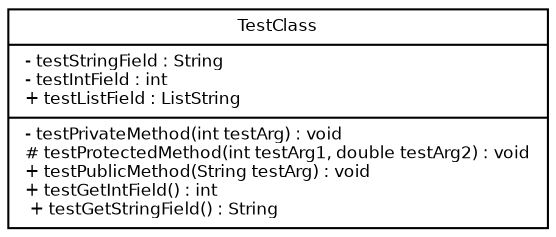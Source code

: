 digraph G {
        fontname = "Bitstream Vera Sans"
        fontsize = 8

        node [
                fontname = "Bitstream Vera Sans"
                fontsize = 8
                shape = "record"
        ]

        edge [
                fontname = "Bitstream Vera Sans"
                fontsize = 8
        ]
                 TestClass [
                                label = "{TestClass|- testStringField : String\l- testIntField : int\l+ testListField : ListString\l|- testPrivateMethod(int testArg) : void\l# testProtectedMethod(int testArg1, double testArg2) : void\l+ testPublicMethod(String testArg) : void\l+ testGetIntField() : int\l + testGetStringField() : String\l}"
                ]
}
